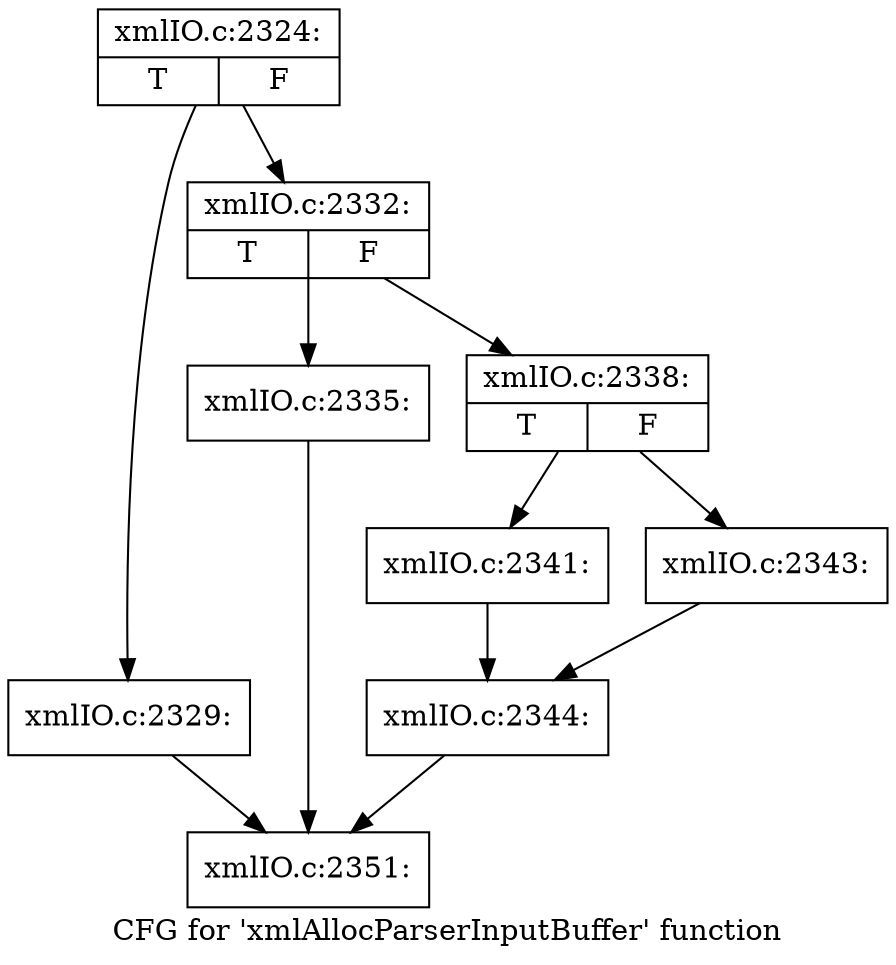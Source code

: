 digraph "CFG for 'xmlAllocParserInputBuffer' function" {
	label="CFG for 'xmlAllocParserInputBuffer' function";

	Node0x55ed3471e460 [shape=record,label="{xmlIO.c:2324:|{<s0>T|<s1>F}}"];
	Node0x55ed3471e460 -> Node0x55ed34739170;
	Node0x55ed3471e460 -> Node0x55ed347391c0;
	Node0x55ed34739170 [shape=record,label="{xmlIO.c:2329:}"];
	Node0x55ed34739170 -> Node0x55ed3472fb10;
	Node0x55ed347391c0 [shape=record,label="{xmlIO.c:2332:|{<s0>T|<s1>F}}"];
	Node0x55ed347391c0 -> Node0x55ed346f9250;
	Node0x55ed347391c0 -> Node0x55ed346f92a0;
	Node0x55ed346f9250 [shape=record,label="{xmlIO.c:2335:}"];
	Node0x55ed346f9250 -> Node0x55ed3472fb10;
	Node0x55ed346f92a0 [shape=record,label="{xmlIO.c:2338:|{<s0>T|<s1>F}}"];
	Node0x55ed346f92a0 -> Node0x55ed3473d280;
	Node0x55ed346f92a0 -> Node0x55ed3473d320;
	Node0x55ed3473d280 [shape=record,label="{xmlIO.c:2341:}"];
	Node0x55ed3473d280 -> Node0x55ed3473d2d0;
	Node0x55ed3473d320 [shape=record,label="{xmlIO.c:2343:}"];
	Node0x55ed3473d320 -> Node0x55ed3473d2d0;
	Node0x55ed3473d2d0 [shape=record,label="{xmlIO.c:2344:}"];
	Node0x55ed3473d2d0 -> Node0x55ed3472fb10;
	Node0x55ed3472fb10 [shape=record,label="{xmlIO.c:2351:}"];
}
